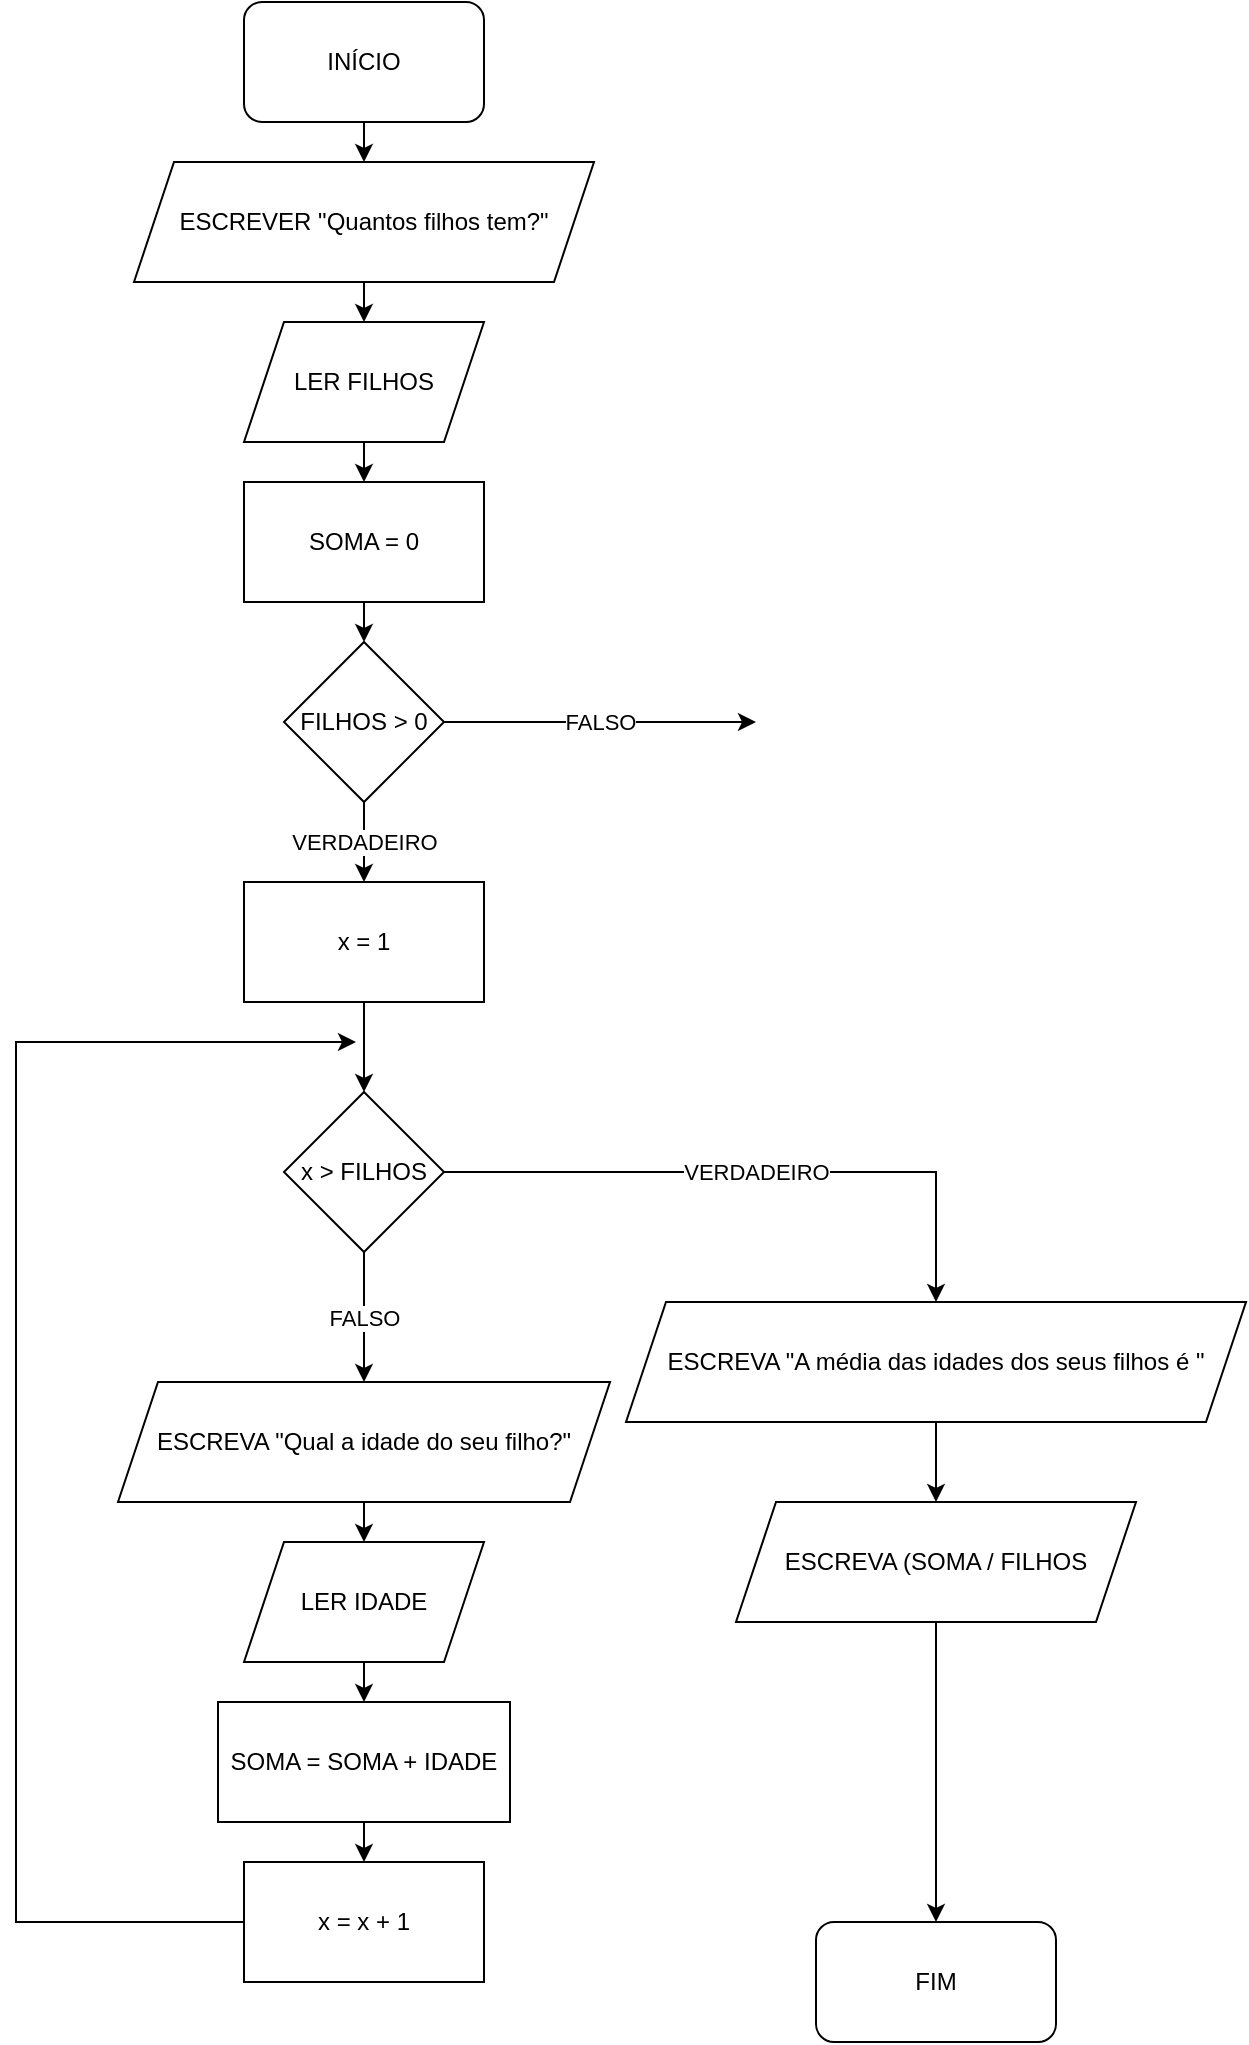 <mxfile version="22.0.6" type="github">
  <diagram name="Página-1" id="ZL9FER-hk2I9ghn8vaq_">
    <mxGraphModel dx="1884" dy="1156" grid="1" gridSize="10" guides="1" tooltips="1" connect="1" arrows="1" fold="1" page="1" pageScale="1" pageWidth="827" pageHeight="1169" math="0" shadow="0">
      <root>
        <mxCell id="0" />
        <mxCell id="1" parent="0" />
        <mxCell id="gd32NIDv6EsqENSUkfJi-1" value="INÍCIO" style="rounded=1;whiteSpace=wrap;html=1;" vertex="1" parent="1">
          <mxGeometry x="354" width="120" height="60" as="geometry" />
        </mxCell>
        <mxCell id="gd32NIDv6EsqENSUkfJi-2" value="FIM" style="rounded=1;whiteSpace=wrap;html=1;" vertex="1" parent="1">
          <mxGeometry x="640" y="960" width="120" height="60" as="geometry" />
        </mxCell>
        <mxCell id="gd32NIDv6EsqENSUkfJi-3" value="ESCREVER &quot;Quantos filhos tem?&quot;" style="shape=parallelogram;perimeter=parallelogramPerimeter;whiteSpace=wrap;html=1;fixedSize=1;" vertex="1" parent="1">
          <mxGeometry x="299" y="80" width="230" height="60" as="geometry" />
        </mxCell>
        <mxCell id="gd32NIDv6EsqENSUkfJi-4" value="" style="endArrow=classic;html=1;rounded=0;exitX=0.5;exitY=1;exitDx=0;exitDy=0;entryX=0.5;entryY=0;entryDx=0;entryDy=0;" edge="1" parent="1" source="gd32NIDv6EsqENSUkfJi-1" target="gd32NIDv6EsqENSUkfJi-3">
          <mxGeometry width="50" height="50" relative="1" as="geometry">
            <mxPoint x="390" y="470" as="sourcePoint" />
            <mxPoint x="440" y="420" as="targetPoint" />
          </mxGeometry>
        </mxCell>
        <mxCell id="gd32NIDv6EsqENSUkfJi-5" value="LER FILHOS" style="shape=parallelogram;perimeter=parallelogramPerimeter;whiteSpace=wrap;html=1;fixedSize=1;" vertex="1" parent="1">
          <mxGeometry x="354" y="160" width="120" height="60" as="geometry" />
        </mxCell>
        <mxCell id="gd32NIDv6EsqENSUkfJi-6" value="" style="endArrow=classic;html=1;rounded=0;exitX=0.5;exitY=1;exitDx=0;exitDy=0;entryX=0.5;entryY=0;entryDx=0;entryDy=0;" edge="1" parent="1" source="gd32NIDv6EsqENSUkfJi-3" target="gd32NIDv6EsqENSUkfJi-5">
          <mxGeometry width="50" height="50" relative="1" as="geometry">
            <mxPoint x="390" y="470" as="sourcePoint" />
            <mxPoint x="440" y="420" as="targetPoint" />
          </mxGeometry>
        </mxCell>
        <mxCell id="gd32NIDv6EsqENSUkfJi-7" value="SOMA = 0" style="rounded=0;whiteSpace=wrap;html=1;" vertex="1" parent="1">
          <mxGeometry x="354" y="240" width="120" height="60" as="geometry" />
        </mxCell>
        <mxCell id="gd32NIDv6EsqENSUkfJi-8" value="" style="endArrow=classic;html=1;rounded=0;exitX=0.5;exitY=1;exitDx=0;exitDy=0;entryX=0.5;entryY=0;entryDx=0;entryDy=0;" edge="1" parent="1" source="gd32NIDv6EsqENSUkfJi-5" target="gd32NIDv6EsqENSUkfJi-7">
          <mxGeometry width="50" height="50" relative="1" as="geometry">
            <mxPoint x="400" y="250" as="sourcePoint" />
            <mxPoint x="440" y="420" as="targetPoint" />
          </mxGeometry>
        </mxCell>
        <mxCell id="gd32NIDv6EsqENSUkfJi-9" value="FILHOS &amp;gt; 0" style="rhombus;whiteSpace=wrap;html=1;" vertex="1" parent="1">
          <mxGeometry x="374" y="320" width="80" height="80" as="geometry" />
        </mxCell>
        <mxCell id="gd32NIDv6EsqENSUkfJi-10" value="" style="endArrow=classic;html=1;rounded=0;exitX=0.5;exitY=1;exitDx=0;exitDy=0;entryX=0.5;entryY=0;entryDx=0;entryDy=0;" edge="1" parent="1" source="gd32NIDv6EsqENSUkfJi-7" target="gd32NIDv6EsqENSUkfJi-9">
          <mxGeometry width="50" height="50" relative="1" as="geometry">
            <mxPoint x="390" y="470" as="sourcePoint" />
            <mxPoint x="440" y="420" as="targetPoint" />
          </mxGeometry>
        </mxCell>
        <mxCell id="gd32NIDv6EsqENSUkfJi-11" value="" style="endArrow=classic;html=1;rounded=0;exitX=0.5;exitY=1;exitDx=0;exitDy=0;" edge="1" parent="1" source="gd32NIDv6EsqENSUkfJi-9" target="gd32NIDv6EsqENSUkfJi-22">
          <mxGeometry relative="1" as="geometry">
            <mxPoint x="440" y="440" as="sourcePoint" />
            <mxPoint x="414" y="460" as="targetPoint" />
          </mxGeometry>
        </mxCell>
        <mxCell id="gd32NIDv6EsqENSUkfJi-12" value="VERDADEIRO" style="edgeLabel;resizable=0;html=1;align=center;verticalAlign=middle;" connectable="0" vertex="1" parent="gd32NIDv6EsqENSUkfJi-11">
          <mxGeometry relative="1" as="geometry" />
        </mxCell>
        <mxCell id="gd32NIDv6EsqENSUkfJi-14" value="" style="endArrow=classic;html=1;rounded=0;exitX=1;exitY=0.5;exitDx=0;exitDy=0;" edge="1" parent="1" source="gd32NIDv6EsqENSUkfJi-9">
          <mxGeometry relative="1" as="geometry">
            <mxPoint x="460" y="370" as="sourcePoint" />
            <mxPoint x="610" y="360" as="targetPoint" />
          </mxGeometry>
        </mxCell>
        <mxCell id="gd32NIDv6EsqENSUkfJi-15" value="FALSO" style="edgeLabel;resizable=0;html=1;align=center;verticalAlign=middle;" connectable="0" vertex="1" parent="gd32NIDv6EsqENSUkfJi-14">
          <mxGeometry relative="1" as="geometry" />
        </mxCell>
        <mxCell id="gd32NIDv6EsqENSUkfJi-17" value="ESCREVA &quot;Qual a idade do seu filho?&quot;" style="shape=parallelogram;perimeter=parallelogramPerimeter;whiteSpace=wrap;html=1;fixedSize=1;" vertex="1" parent="1">
          <mxGeometry x="291" y="690" width="246" height="60" as="geometry" />
        </mxCell>
        <mxCell id="gd32NIDv6EsqENSUkfJi-18" value="LER IDADE" style="shape=parallelogram;perimeter=parallelogramPerimeter;whiteSpace=wrap;html=1;fixedSize=1;" vertex="1" parent="1">
          <mxGeometry x="354" y="770" width="120" height="60" as="geometry" />
        </mxCell>
        <mxCell id="gd32NIDv6EsqENSUkfJi-19" value="" style="endArrow=classic;html=1;rounded=0;exitX=0.5;exitY=1;exitDx=0;exitDy=0;entryX=0.5;entryY=0;entryDx=0;entryDy=0;" edge="1" parent="1" source="gd32NIDv6EsqENSUkfJi-17" target="gd32NIDv6EsqENSUkfJi-18">
          <mxGeometry width="50" height="50" relative="1" as="geometry">
            <mxPoint x="390" y="470" as="sourcePoint" />
            <mxPoint x="440" y="420" as="targetPoint" />
          </mxGeometry>
        </mxCell>
        <mxCell id="gd32NIDv6EsqENSUkfJi-20" value="SOMA = SOMA + IDADE" style="rounded=0;whiteSpace=wrap;html=1;" vertex="1" parent="1">
          <mxGeometry x="341" y="850" width="146" height="60" as="geometry" />
        </mxCell>
        <mxCell id="gd32NIDv6EsqENSUkfJi-21" value="" style="endArrow=classic;html=1;rounded=0;exitX=0.5;exitY=1;exitDx=0;exitDy=0;entryX=0.5;entryY=0;entryDx=0;entryDy=0;" edge="1" parent="1" source="gd32NIDv6EsqENSUkfJi-18" target="gd32NIDv6EsqENSUkfJi-20">
          <mxGeometry width="50" height="50" relative="1" as="geometry">
            <mxPoint x="390" y="470" as="sourcePoint" />
            <mxPoint x="440" y="420" as="targetPoint" />
          </mxGeometry>
        </mxCell>
        <mxCell id="gd32NIDv6EsqENSUkfJi-22" value="x = 1" style="rounded=0;whiteSpace=wrap;html=1;" vertex="1" parent="1">
          <mxGeometry x="354" y="440" width="120" height="60" as="geometry" />
        </mxCell>
        <mxCell id="gd32NIDv6EsqENSUkfJi-23" value="x &amp;gt; FILHOS" style="rhombus;whiteSpace=wrap;html=1;" vertex="1" parent="1">
          <mxGeometry x="374" y="545" width="80" height="80" as="geometry" />
        </mxCell>
        <mxCell id="gd32NIDv6EsqENSUkfJi-24" value="" style="endArrow=classic;html=1;rounded=0;exitX=0.5;exitY=1;exitDx=0;exitDy=0;entryX=0.5;entryY=0;entryDx=0;entryDy=0;" edge="1" parent="1" source="gd32NIDv6EsqENSUkfJi-22" target="gd32NIDv6EsqENSUkfJi-23">
          <mxGeometry width="50" height="50" relative="1" as="geometry">
            <mxPoint x="390" y="470" as="sourcePoint" />
            <mxPoint x="440" y="420" as="targetPoint" />
          </mxGeometry>
        </mxCell>
        <mxCell id="gd32NIDv6EsqENSUkfJi-26" value="" style="endArrow=classic;html=1;rounded=0;exitX=0.5;exitY=1;exitDx=0;exitDy=0;entryX=0.5;entryY=0;entryDx=0;entryDy=0;" edge="1" parent="1" source="gd32NIDv6EsqENSUkfJi-23" target="gd32NIDv6EsqENSUkfJi-17">
          <mxGeometry relative="1" as="geometry">
            <mxPoint x="420" y="590" as="sourcePoint" />
            <mxPoint x="796" y="700" as="targetPoint" />
          </mxGeometry>
        </mxCell>
        <mxCell id="gd32NIDv6EsqENSUkfJi-27" value="FALSO" style="edgeLabel;resizable=0;html=1;align=center;verticalAlign=middle;" connectable="0" vertex="1" parent="gd32NIDv6EsqENSUkfJi-26">
          <mxGeometry relative="1" as="geometry" />
        </mxCell>
        <mxCell id="gd32NIDv6EsqENSUkfJi-28" value="x = x + 1" style="rounded=0;whiteSpace=wrap;html=1;" vertex="1" parent="1">
          <mxGeometry x="354" y="930" width="120" height="60" as="geometry" />
        </mxCell>
        <mxCell id="gd32NIDv6EsqENSUkfJi-29" value="" style="endArrow=classic;html=1;rounded=0;exitX=0.5;exitY=1;exitDx=0;exitDy=0;entryX=0.5;entryY=0;entryDx=0;entryDy=0;" edge="1" parent="1" source="gd32NIDv6EsqENSUkfJi-20" target="gd32NIDv6EsqENSUkfJi-28">
          <mxGeometry width="50" height="50" relative="1" as="geometry">
            <mxPoint x="120" y="800" as="sourcePoint" />
            <mxPoint x="170" y="750" as="targetPoint" />
          </mxGeometry>
        </mxCell>
        <mxCell id="gd32NIDv6EsqENSUkfJi-30" value="" style="endArrow=classic;html=1;rounded=0;exitX=0;exitY=0.5;exitDx=0;exitDy=0;" edge="1" parent="1" source="gd32NIDv6EsqENSUkfJi-28">
          <mxGeometry width="50" height="50" relative="1" as="geometry">
            <mxPoint x="170" y="890" as="sourcePoint" />
            <mxPoint x="410" y="520" as="targetPoint" />
            <Array as="points">
              <mxPoint x="240" y="960" />
              <mxPoint x="240" y="520" />
            </Array>
          </mxGeometry>
        </mxCell>
        <mxCell id="gd32NIDv6EsqENSUkfJi-32" value="" style="endArrow=classic;html=1;rounded=0;exitX=1;exitY=0.5;exitDx=0;exitDy=0;entryX=0.5;entryY=0;entryDx=0;entryDy=0;" edge="1" parent="1" source="gd32NIDv6EsqENSUkfJi-23" target="gd32NIDv6EsqENSUkfJi-35">
          <mxGeometry relative="1" as="geometry">
            <mxPoint x="580" y="580" as="sourcePoint" />
            <mxPoint x="700" y="640" as="targetPoint" />
            <Array as="points">
              <mxPoint x="700" y="585" />
            </Array>
          </mxGeometry>
        </mxCell>
        <mxCell id="gd32NIDv6EsqENSUkfJi-33" value="VERDADEIRO" style="edgeLabel;resizable=0;html=1;align=center;verticalAlign=middle;" connectable="0" vertex="1" parent="gd32NIDv6EsqENSUkfJi-32">
          <mxGeometry relative="1" as="geometry" />
        </mxCell>
        <mxCell id="gd32NIDv6EsqENSUkfJi-35" value="ESCREVA &quot;A média das idades dos seus filhos é &quot;" style="shape=parallelogram;perimeter=parallelogramPerimeter;whiteSpace=wrap;html=1;fixedSize=1;" vertex="1" parent="1">
          <mxGeometry x="545" y="650" width="310" height="60" as="geometry" />
        </mxCell>
        <mxCell id="gd32NIDv6EsqENSUkfJi-36" value="" style="endArrow=classic;html=1;rounded=0;exitX=0.5;exitY=1;exitDx=0;exitDy=0;" edge="1" parent="1" source="gd32NIDv6EsqENSUkfJi-35" target="gd32NIDv6EsqENSUkfJi-37">
          <mxGeometry width="50" height="50" relative="1" as="geometry">
            <mxPoint x="390" y="470" as="sourcePoint" />
            <mxPoint x="700" y="760" as="targetPoint" />
          </mxGeometry>
        </mxCell>
        <mxCell id="gd32NIDv6EsqENSUkfJi-37" value="ESCREVA (SOMA / FILHOS" style="shape=parallelogram;perimeter=parallelogramPerimeter;whiteSpace=wrap;html=1;fixedSize=1;" vertex="1" parent="1">
          <mxGeometry x="600" y="750" width="200" height="60" as="geometry" />
        </mxCell>
        <mxCell id="gd32NIDv6EsqENSUkfJi-38" value="" style="endArrow=classic;html=1;rounded=0;exitX=0.5;exitY=1;exitDx=0;exitDy=0;entryX=0.5;entryY=0;entryDx=0;entryDy=0;" edge="1" parent="1" source="gd32NIDv6EsqENSUkfJi-37" target="gd32NIDv6EsqENSUkfJi-2">
          <mxGeometry width="50" height="50" relative="1" as="geometry">
            <mxPoint x="390" y="470" as="sourcePoint" />
            <mxPoint x="440" y="420" as="targetPoint" />
          </mxGeometry>
        </mxCell>
      </root>
    </mxGraphModel>
  </diagram>
</mxfile>

